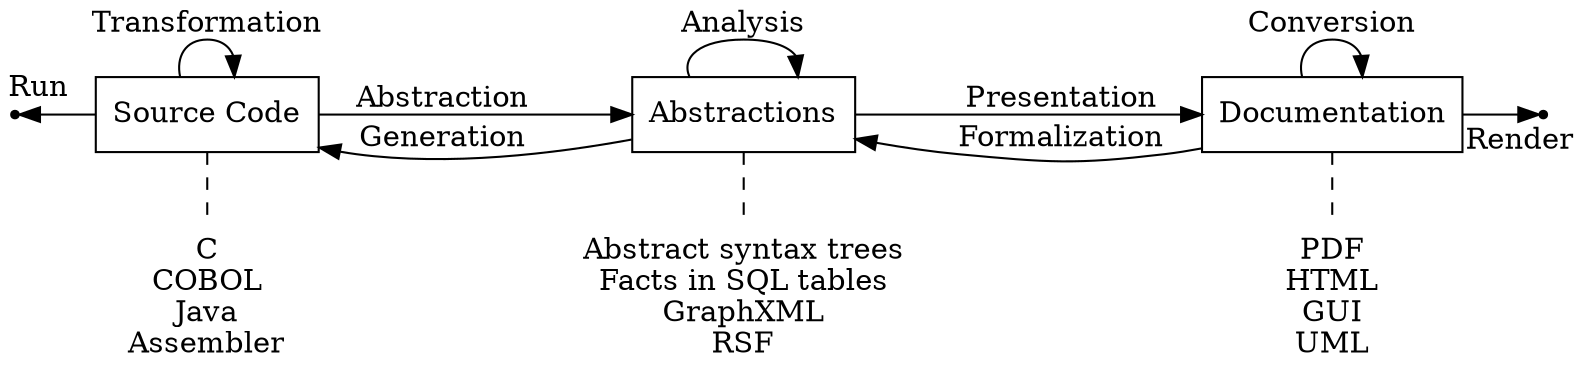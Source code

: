 digraph Artefacts {
  graph [rankdir=LR]
  node [shape=box]

  Machine [shape=point]
  Source [label="Source Code"]
  Document [label="Documentation"]
  Abstractions [label="Abstractions"]
  Human [shape=point]

  Machine -> Source [dir=back headlabel="Run" labeldistance=3]
  Source -> Source [label="Transformation"]

  Source -> Abstractions [label="Abstraction" ]
  Abstractions -> Source [label="Generation" ]

  Abstractions -> Abstractions [label="Analysis"]

  Abstractions -> Document [label="Presentation"]
  Document     -> Abstractions [label="Formalization"]

  Document -> Document [label="Conversion"]
  Document -> Human [taillabel="Render" labeldistance=3]

  node [color=white]
  edge [constraint=false style=dashed dir=none]

  SourceExamples [label="C\nCOBOL\nJava\nAssembler"]
  AbstractionExamples [label="Abstract syntax trees\nFacts in SQL tables\nGraphXML\nRSF"]
  DocumentExamples [label="PDF\nHTML\nGUI\nUML"]

  Source -> SourceExamples
  Abstractions -> AbstractionExamples
  Document -> DocumentExamples

  {rank=same Source SourceExamples}
  {rank=same Abstractions AbstractionExamples}
  {rank=same Document DocumentExamples}
  
}
